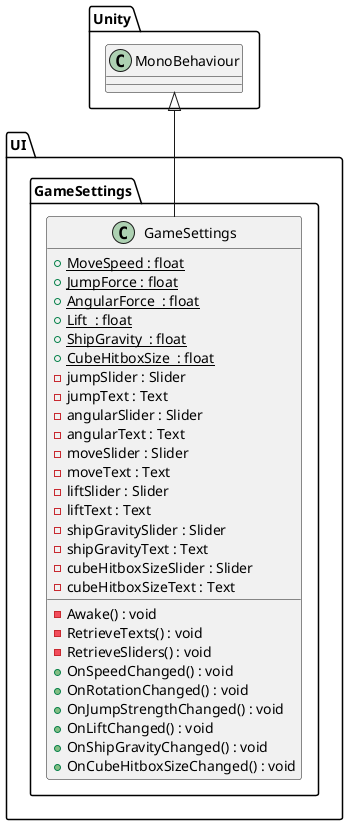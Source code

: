@startuml
skinparam groupInheritance 2

package Unity {
    class MonoBehaviour
}

package UI.GameSettings { 
    class GameSettings
    {
        + {static} MoveSpeed : float
        + {static} JumpForce : float
        + {static} AngularForce  : float
        + {static} Lift  : float
        + {static} ShipGravity  : float
        + {static} CubeHitboxSize  : float
        - jumpSlider : Slider
        - jumpText : Text 
        - angularSlider : Slider
        - angularText : Text 
        - moveSlider : Slider
        - moveText : Text 
        - liftSlider : Slider
        - liftText : Text 
        - shipGravitySlider : Slider
        - shipGravityText : Text 
        - cubeHitboxSizeSlider : Slider
        - cubeHitboxSizeText : Text 
        - Awake() : void
        - RetrieveTexts() : void
        - RetrieveSliders() : void
        + OnSpeedChanged() : void
        + OnRotationChanged() : void
        + OnJumpStrengthChanged() : void
        + OnLiftChanged() : void
        + OnShipGravityChanged() : void
        + OnCubeHitboxSizeChanged() : void
    }
    MonoBehaviour <|-- GameSettings
}


@enduml